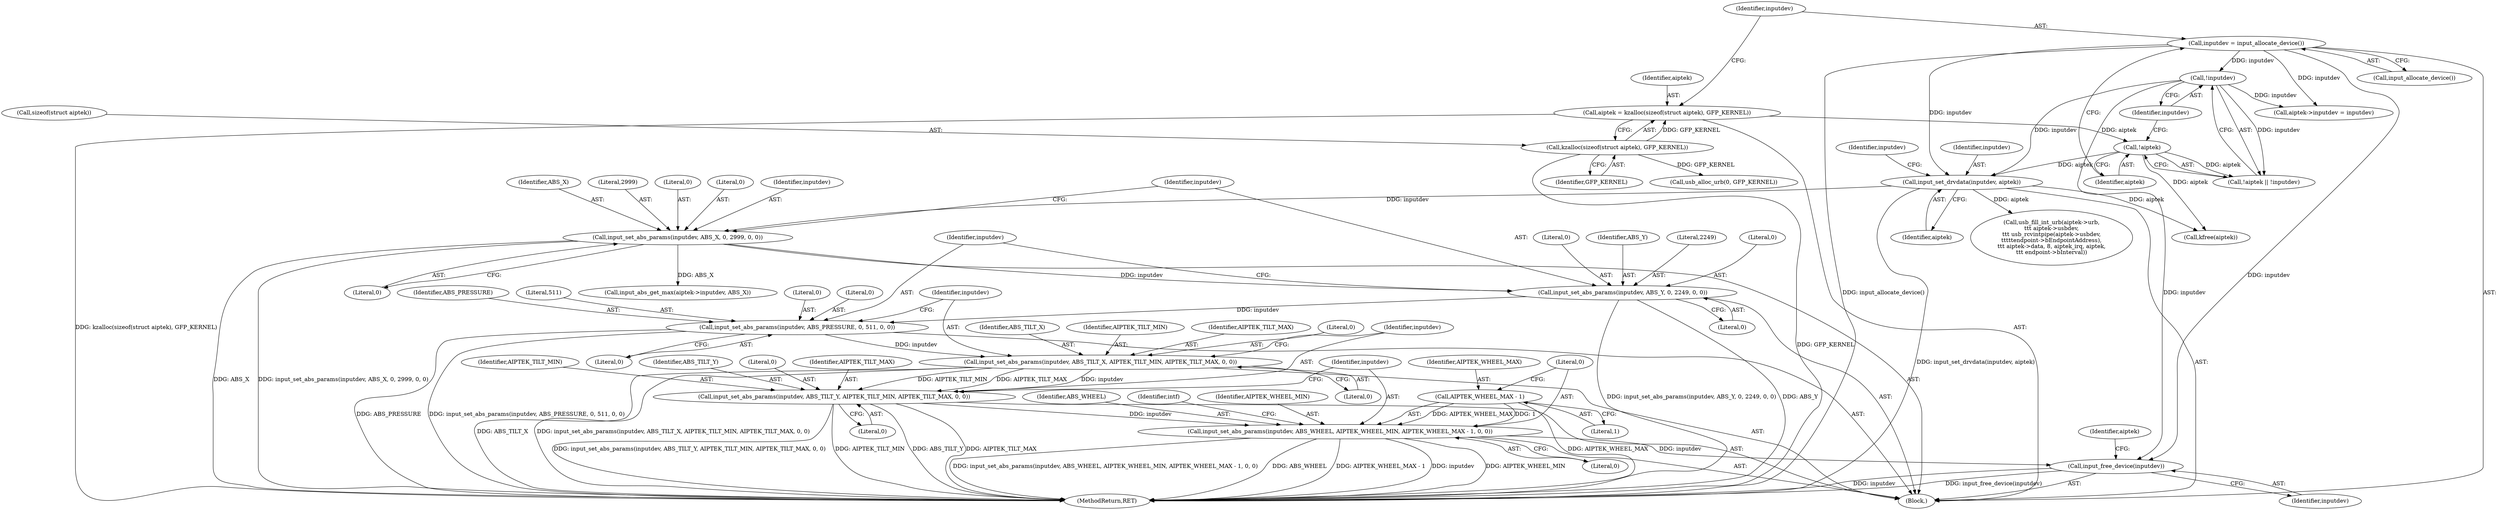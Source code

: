 digraph "0_linux_8e20cf2bce122ce9262d6034ee5d5b76fbb92f96@API" {
"1000773" [label="(Call,input_free_device(inputdev))"];
"1000154" [label="(Call,!inputdev)"];
"1000147" [label="(Call,inputdev = input_allocate_device())"];
"1000543" [label="(Call,input_set_abs_params(inputdev, ABS_WHEEL, AIPTEK_WHEEL_MIN, AIPTEK_WHEEL_MAX - 1, 0, 0))"];
"1000536" [label="(Call,input_set_abs_params(inputdev, ABS_TILT_Y, AIPTEK_TILT_MIN, AIPTEK_TILT_MAX, 0, 0))"];
"1000529" [label="(Call,input_set_abs_params(inputdev, ABS_TILT_X, AIPTEK_TILT_MIN, AIPTEK_TILT_MAX, 0, 0))"];
"1000522" [label="(Call,input_set_abs_params(inputdev, ABS_PRESSURE, 0, 511, 0, 0))"];
"1000515" [label="(Call,input_set_abs_params(inputdev, ABS_Y, 0, 2249, 0, 0))"];
"1000508" [label="(Call,input_set_abs_params(inputdev, ABS_X, 0, 2999, 0, 0))"];
"1000405" [label="(Call,input_set_drvdata(inputdev, aiptek))"];
"1000152" [label="(Call,!aiptek)"];
"1000141" [label="(Call,aiptek = kzalloc(sizeof(struct aiptek), GFP_KERNEL))"];
"1000143" [label="(Call,kzalloc(sizeof(struct aiptek), GFP_KERNEL))"];
"1000547" [label="(Call,AIPTEK_WHEEL_MAX - 1)"];
"1000531" [label="(Identifier,ABS_TILT_X)"];
"1000514" [label="(Literal,0)"];
"1000154" [label="(Call,!inputdev)"];
"1000526" [label="(Literal,511)"];
"1000141" [label="(Call,aiptek = kzalloc(sizeof(struct aiptek), GFP_KERNEL))"];
"1000534" [label="(Literal,0)"];
"1000142" [label="(Identifier,aiptek)"];
"1000510" [label="(Identifier,ABS_X)"];
"1000779" [label="(MethodReturn,RET)"];
"1000153" [label="(Identifier,aiptek)"];
"1000537" [label="(Identifier,inputdev)"];
"1000516" [label="(Identifier,inputdev)"];
"1000545" [label="(Identifier,ABS_WHEEL)"];
"1000539" [label="(Identifier,AIPTEK_TILT_MIN)"];
"1000528" [label="(Literal,0)"];
"1000549" [label="(Literal,1)"];
"1000155" [label="(Identifier,inputdev)"];
"1000118" [label="(Block,)"];
"1000405" [label="(Call,input_set_drvdata(inputdev, aiptek))"];
"1000508" [label="(Call,input_set_abs_params(inputdev, ABS_X, 0, 2999, 0, 0))"];
"1000538" [label="(Identifier,ABS_TILT_Y)"];
"1000520" [label="(Literal,0)"];
"1000558" [label="(Identifier,intf)"];
"1000151" [label="(Call,!aiptek || !inputdev)"];
"1000527" [label="(Literal,0)"];
"1000541" [label="(Literal,0)"];
"1000147" [label="(Call,inputdev = input_allocate_device())"];
"1000525" [label="(Literal,0)"];
"1000512" [label="(Literal,2999)"];
"1000774" [label="(Identifier,inputdev)"];
"1000517" [label="(Identifier,ABS_Y)"];
"1000209" [label="(Call,aiptek->inputdev = inputdev)"];
"1000406" [label="(Identifier,inputdev)"];
"1000522" [label="(Call,input_set_abs_params(inputdev, ABS_PRESSURE, 0, 511, 0, 0))"];
"1000511" [label="(Literal,0)"];
"1000513" [label="(Literal,0)"];
"1000546" [label="(Identifier,AIPTEK_WHEEL_MIN)"];
"1000530" [label="(Identifier,inputdev)"];
"1000149" [label="(Call,input_allocate_device())"];
"1000407" [label="(Identifier,aiptek)"];
"1000532" [label="(Identifier,AIPTEK_TILT_MIN)"];
"1000542" [label="(Literal,0)"];
"1000523" [label="(Identifier,inputdev)"];
"1000152" [label="(Call,!aiptek)"];
"1000547" [label="(Call,AIPTEK_WHEEL_MAX - 1)"];
"1000193" [label="(Call,usb_alloc_urb(0, GFP_KERNEL))"];
"1000540" [label="(Identifier,AIPTEK_TILT_MAX)"];
"1000524" [label="(Identifier,ABS_PRESSURE)"];
"1000533" [label="(Identifier,AIPTEK_TILT_MAX)"];
"1000509" [label="(Identifier,inputdev)"];
"1000544" [label="(Identifier,inputdev)"];
"1000535" [label="(Literal,0)"];
"1000148" [label="(Identifier,inputdev)"];
"1000521" [label="(Literal,0)"];
"1000773" [label="(Call,input_free_device(inputdev))"];
"1000548" [label="(Identifier,AIPTEK_WHEEL_MAX)"];
"1000664" [label="(Call,input_abs_get_max(aiptek->inputdev, ABS_X))"];
"1000551" [label="(Literal,0)"];
"1000536" [label="(Call,input_set_abs_params(inputdev, ABS_TILT_Y, AIPTEK_TILT_MIN, AIPTEK_TILT_MAX, 0, 0))"];
"1000543" [label="(Call,input_set_abs_params(inputdev, ABS_WHEEL, AIPTEK_WHEEL_MIN, AIPTEK_WHEEL_MAX - 1, 0, 0))"];
"1000410" [label="(Identifier,inputdev)"];
"1000599" [label="(Call,usb_fill_int_urb(aiptek->urb,\n\t\t\t aiptek->usbdev,\n\t\t\t usb_rcvintpipe(aiptek->usbdev,\n\t\t\t\t\tendpoint->bEndpointAddress),\n\t\t\t aiptek->data, 8, aiptek_irq, aiptek,\n\t\t\t endpoint->bInterval))"];
"1000143" [label="(Call,kzalloc(sizeof(struct aiptek), GFP_KERNEL))"];
"1000146" [label="(Identifier,GFP_KERNEL)"];
"1000519" [label="(Literal,2249)"];
"1000515" [label="(Call,input_set_abs_params(inputdev, ABS_Y, 0, 2249, 0, 0))"];
"1000550" [label="(Literal,0)"];
"1000775" [label="(Call,kfree(aiptek))"];
"1000529" [label="(Call,input_set_abs_params(inputdev, ABS_TILT_X, AIPTEK_TILT_MIN, AIPTEK_TILT_MAX, 0, 0))"];
"1000776" [label="(Identifier,aiptek)"];
"1000518" [label="(Literal,0)"];
"1000144" [label="(Call,sizeof(struct aiptek))"];
"1000773" -> "1000118"  [label="AST: "];
"1000773" -> "1000774"  [label="CFG: "];
"1000774" -> "1000773"  [label="AST: "];
"1000776" -> "1000773"  [label="CFG: "];
"1000773" -> "1000779"  [label="DDG: input_free_device(inputdev)"];
"1000773" -> "1000779"  [label="DDG: inputdev"];
"1000154" -> "1000773"  [label="DDG: inputdev"];
"1000147" -> "1000773"  [label="DDG: inputdev"];
"1000543" -> "1000773"  [label="DDG: inputdev"];
"1000154" -> "1000151"  [label="AST: "];
"1000154" -> "1000155"  [label="CFG: "];
"1000155" -> "1000154"  [label="AST: "];
"1000151" -> "1000154"  [label="CFG: "];
"1000154" -> "1000151"  [label="DDG: inputdev"];
"1000147" -> "1000154"  [label="DDG: inputdev"];
"1000154" -> "1000209"  [label="DDG: inputdev"];
"1000154" -> "1000405"  [label="DDG: inputdev"];
"1000147" -> "1000118"  [label="AST: "];
"1000147" -> "1000149"  [label="CFG: "];
"1000148" -> "1000147"  [label="AST: "];
"1000149" -> "1000147"  [label="AST: "];
"1000153" -> "1000147"  [label="CFG: "];
"1000147" -> "1000779"  [label="DDG: input_allocate_device()"];
"1000147" -> "1000209"  [label="DDG: inputdev"];
"1000147" -> "1000405"  [label="DDG: inputdev"];
"1000543" -> "1000118"  [label="AST: "];
"1000543" -> "1000551"  [label="CFG: "];
"1000544" -> "1000543"  [label="AST: "];
"1000545" -> "1000543"  [label="AST: "];
"1000546" -> "1000543"  [label="AST: "];
"1000547" -> "1000543"  [label="AST: "];
"1000550" -> "1000543"  [label="AST: "];
"1000551" -> "1000543"  [label="AST: "];
"1000558" -> "1000543"  [label="CFG: "];
"1000543" -> "1000779"  [label="DDG: AIPTEK_WHEEL_MIN"];
"1000543" -> "1000779"  [label="DDG: input_set_abs_params(inputdev, ABS_WHEEL, AIPTEK_WHEEL_MIN, AIPTEK_WHEEL_MAX - 1, 0, 0)"];
"1000543" -> "1000779"  [label="DDG: ABS_WHEEL"];
"1000543" -> "1000779"  [label="DDG: AIPTEK_WHEEL_MAX - 1"];
"1000543" -> "1000779"  [label="DDG: inputdev"];
"1000536" -> "1000543"  [label="DDG: inputdev"];
"1000547" -> "1000543"  [label="DDG: AIPTEK_WHEEL_MAX"];
"1000547" -> "1000543"  [label="DDG: 1"];
"1000536" -> "1000118"  [label="AST: "];
"1000536" -> "1000542"  [label="CFG: "];
"1000537" -> "1000536"  [label="AST: "];
"1000538" -> "1000536"  [label="AST: "];
"1000539" -> "1000536"  [label="AST: "];
"1000540" -> "1000536"  [label="AST: "];
"1000541" -> "1000536"  [label="AST: "];
"1000542" -> "1000536"  [label="AST: "];
"1000544" -> "1000536"  [label="CFG: "];
"1000536" -> "1000779"  [label="DDG: AIPTEK_TILT_MAX"];
"1000536" -> "1000779"  [label="DDG: input_set_abs_params(inputdev, ABS_TILT_Y, AIPTEK_TILT_MIN, AIPTEK_TILT_MAX, 0, 0)"];
"1000536" -> "1000779"  [label="DDG: AIPTEK_TILT_MIN"];
"1000536" -> "1000779"  [label="DDG: ABS_TILT_Y"];
"1000529" -> "1000536"  [label="DDG: inputdev"];
"1000529" -> "1000536"  [label="DDG: AIPTEK_TILT_MIN"];
"1000529" -> "1000536"  [label="DDG: AIPTEK_TILT_MAX"];
"1000529" -> "1000118"  [label="AST: "];
"1000529" -> "1000535"  [label="CFG: "];
"1000530" -> "1000529"  [label="AST: "];
"1000531" -> "1000529"  [label="AST: "];
"1000532" -> "1000529"  [label="AST: "];
"1000533" -> "1000529"  [label="AST: "];
"1000534" -> "1000529"  [label="AST: "];
"1000535" -> "1000529"  [label="AST: "];
"1000537" -> "1000529"  [label="CFG: "];
"1000529" -> "1000779"  [label="DDG: ABS_TILT_X"];
"1000529" -> "1000779"  [label="DDG: input_set_abs_params(inputdev, ABS_TILT_X, AIPTEK_TILT_MIN, AIPTEK_TILT_MAX, 0, 0)"];
"1000522" -> "1000529"  [label="DDG: inputdev"];
"1000522" -> "1000118"  [label="AST: "];
"1000522" -> "1000528"  [label="CFG: "];
"1000523" -> "1000522"  [label="AST: "];
"1000524" -> "1000522"  [label="AST: "];
"1000525" -> "1000522"  [label="AST: "];
"1000526" -> "1000522"  [label="AST: "];
"1000527" -> "1000522"  [label="AST: "];
"1000528" -> "1000522"  [label="AST: "];
"1000530" -> "1000522"  [label="CFG: "];
"1000522" -> "1000779"  [label="DDG: ABS_PRESSURE"];
"1000522" -> "1000779"  [label="DDG: input_set_abs_params(inputdev, ABS_PRESSURE, 0, 511, 0, 0)"];
"1000515" -> "1000522"  [label="DDG: inputdev"];
"1000515" -> "1000118"  [label="AST: "];
"1000515" -> "1000521"  [label="CFG: "];
"1000516" -> "1000515"  [label="AST: "];
"1000517" -> "1000515"  [label="AST: "];
"1000518" -> "1000515"  [label="AST: "];
"1000519" -> "1000515"  [label="AST: "];
"1000520" -> "1000515"  [label="AST: "];
"1000521" -> "1000515"  [label="AST: "];
"1000523" -> "1000515"  [label="CFG: "];
"1000515" -> "1000779"  [label="DDG: input_set_abs_params(inputdev, ABS_Y, 0, 2249, 0, 0)"];
"1000515" -> "1000779"  [label="DDG: ABS_Y"];
"1000508" -> "1000515"  [label="DDG: inputdev"];
"1000508" -> "1000118"  [label="AST: "];
"1000508" -> "1000514"  [label="CFG: "];
"1000509" -> "1000508"  [label="AST: "];
"1000510" -> "1000508"  [label="AST: "];
"1000511" -> "1000508"  [label="AST: "];
"1000512" -> "1000508"  [label="AST: "];
"1000513" -> "1000508"  [label="AST: "];
"1000514" -> "1000508"  [label="AST: "];
"1000516" -> "1000508"  [label="CFG: "];
"1000508" -> "1000779"  [label="DDG: ABS_X"];
"1000508" -> "1000779"  [label="DDG: input_set_abs_params(inputdev, ABS_X, 0, 2999, 0, 0)"];
"1000405" -> "1000508"  [label="DDG: inputdev"];
"1000508" -> "1000664"  [label="DDG: ABS_X"];
"1000405" -> "1000118"  [label="AST: "];
"1000405" -> "1000407"  [label="CFG: "];
"1000406" -> "1000405"  [label="AST: "];
"1000407" -> "1000405"  [label="AST: "];
"1000410" -> "1000405"  [label="CFG: "];
"1000405" -> "1000779"  [label="DDG: input_set_drvdata(inputdev, aiptek)"];
"1000152" -> "1000405"  [label="DDG: aiptek"];
"1000405" -> "1000599"  [label="DDG: aiptek"];
"1000405" -> "1000775"  [label="DDG: aiptek"];
"1000152" -> "1000151"  [label="AST: "];
"1000152" -> "1000153"  [label="CFG: "];
"1000153" -> "1000152"  [label="AST: "];
"1000155" -> "1000152"  [label="CFG: "];
"1000151" -> "1000152"  [label="CFG: "];
"1000152" -> "1000151"  [label="DDG: aiptek"];
"1000141" -> "1000152"  [label="DDG: aiptek"];
"1000152" -> "1000775"  [label="DDG: aiptek"];
"1000141" -> "1000118"  [label="AST: "];
"1000141" -> "1000143"  [label="CFG: "];
"1000142" -> "1000141"  [label="AST: "];
"1000143" -> "1000141"  [label="AST: "];
"1000148" -> "1000141"  [label="CFG: "];
"1000141" -> "1000779"  [label="DDG: kzalloc(sizeof(struct aiptek), GFP_KERNEL)"];
"1000143" -> "1000141"  [label="DDG: GFP_KERNEL"];
"1000143" -> "1000146"  [label="CFG: "];
"1000144" -> "1000143"  [label="AST: "];
"1000146" -> "1000143"  [label="AST: "];
"1000143" -> "1000779"  [label="DDG: GFP_KERNEL"];
"1000143" -> "1000193"  [label="DDG: GFP_KERNEL"];
"1000547" -> "1000549"  [label="CFG: "];
"1000548" -> "1000547"  [label="AST: "];
"1000549" -> "1000547"  [label="AST: "];
"1000550" -> "1000547"  [label="CFG: "];
"1000547" -> "1000779"  [label="DDG: AIPTEK_WHEEL_MAX"];
}
